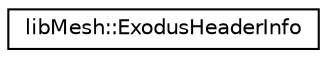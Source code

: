 digraph "类继承关系图"
{
 // INTERACTIVE_SVG=YES
  edge [fontname="Helvetica",fontsize="10",labelfontname="Helvetica",labelfontsize="10"];
  node [fontname="Helvetica",fontsize="10",shape=record];
  rankdir="LR";
  Node1 [label="libMesh::ExodusHeaderInfo",height=0.2,width=0.4,color="black", fillcolor="white", style="filled",URL="$classlibMesh_1_1ExodusHeaderInfo.html",tooltip="This class is used as both an external data structure for passing around Exodus file header informati..."];
}
